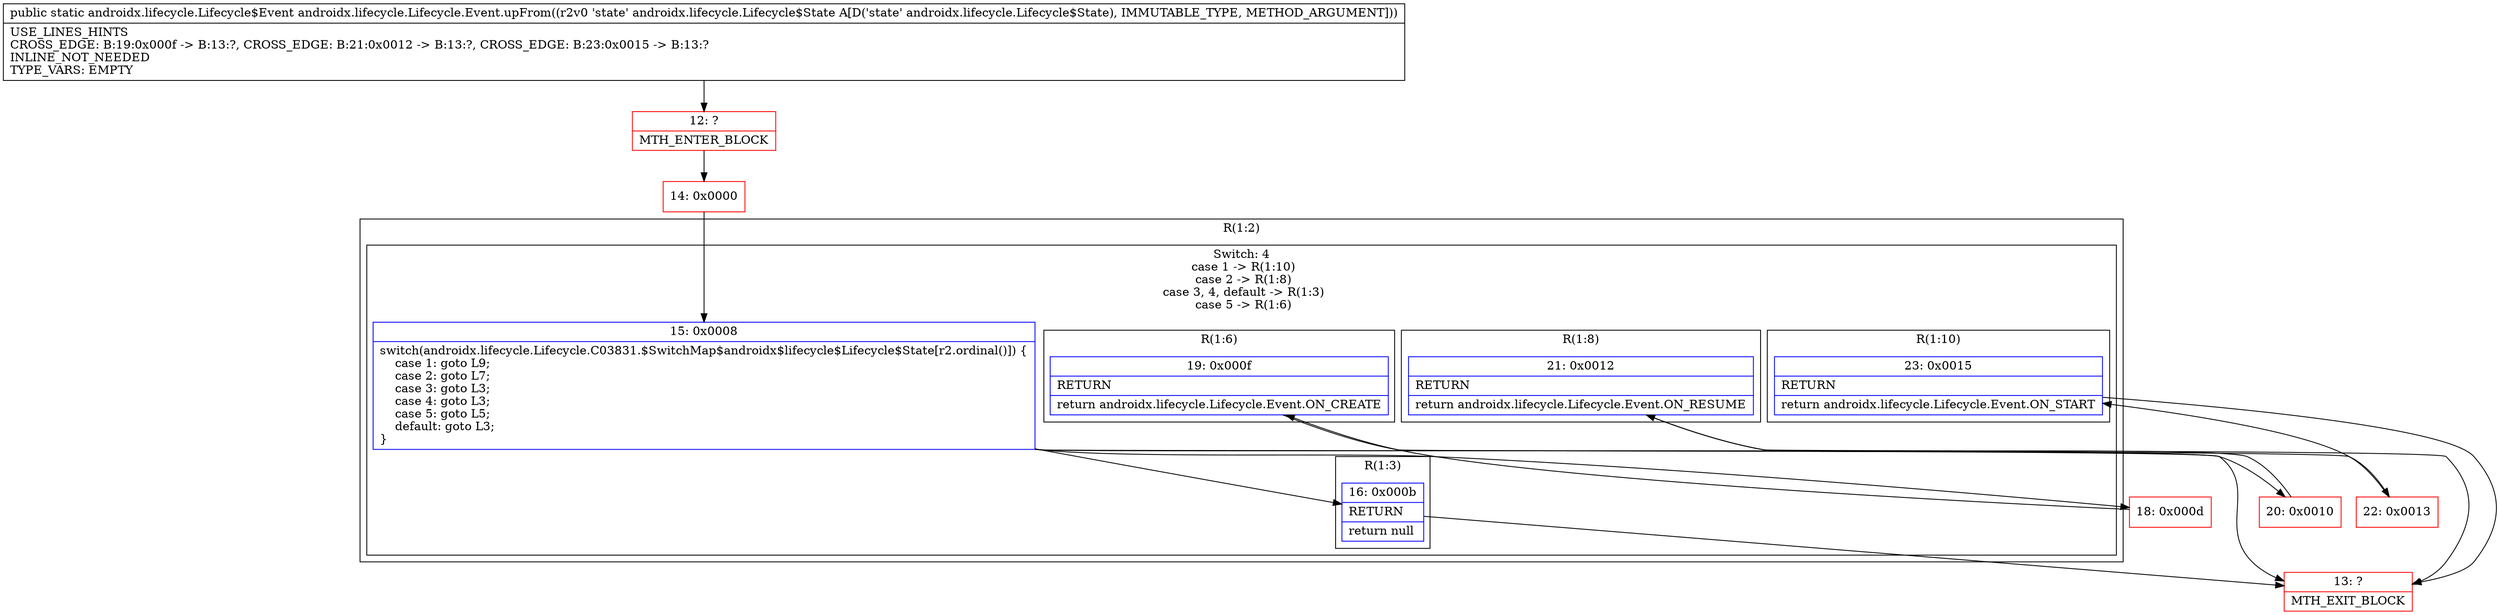 digraph "CFG forandroidx.lifecycle.Lifecycle.Event.upFrom(Landroidx\/lifecycle\/Lifecycle$State;)Landroidx\/lifecycle\/Lifecycle$Event;" {
subgraph cluster_Region_423203349 {
label = "R(1:2)";
node [shape=record,color=blue];
subgraph cluster_SwitchRegion_640987067 {
label = "Switch: 4
 case 1 -> R(1:10)
 case 2 -> R(1:8)
 case 3, 4, default -> R(1:3)
 case 5 -> R(1:6)";
node [shape=record,color=blue];
Node_15 [shape=record,label="{15\:\ 0x0008|switch(androidx.lifecycle.Lifecycle.C03831.$SwitchMap$androidx$lifecycle$Lifecycle$State[r2.ordinal()]) \{\l    case 1: goto L9;\l    case 2: goto L7;\l    case 3: goto L3;\l    case 4: goto L3;\l    case 5: goto L5;\l    default: goto L3;\l\}\l}"];
subgraph cluster_Region_1883033979 {
label = "R(1:10)";
node [shape=record,color=blue];
Node_23 [shape=record,label="{23\:\ 0x0015|RETURN\l|return androidx.lifecycle.Lifecycle.Event.ON_START\l}"];
}
subgraph cluster_Region_907294440 {
label = "R(1:8)";
node [shape=record,color=blue];
Node_21 [shape=record,label="{21\:\ 0x0012|RETURN\l|return androidx.lifecycle.Lifecycle.Event.ON_RESUME\l}"];
}
subgraph cluster_Region_1667805957 {
label = "R(1:3)";
node [shape=record,color=blue];
Node_16 [shape=record,label="{16\:\ 0x000b|RETURN\l|return null\l}"];
}
subgraph cluster_Region_1621262756 {
label = "R(1:6)";
node [shape=record,color=blue];
Node_19 [shape=record,label="{19\:\ 0x000f|RETURN\l|return androidx.lifecycle.Lifecycle.Event.ON_CREATE\l}"];
}
}
}
Node_12 [shape=record,color=red,label="{12\:\ ?|MTH_ENTER_BLOCK\l}"];
Node_14 [shape=record,color=red,label="{14\:\ 0x0000}"];
Node_13 [shape=record,color=red,label="{13\:\ ?|MTH_EXIT_BLOCK\l}"];
Node_18 [shape=record,color=red,label="{18\:\ 0x000d}"];
Node_20 [shape=record,color=red,label="{20\:\ 0x0010}"];
Node_22 [shape=record,color=red,label="{22\:\ 0x0013}"];
MethodNode[shape=record,label="{public static androidx.lifecycle.Lifecycle$Event androidx.lifecycle.Lifecycle.Event.upFrom((r2v0 'state' androidx.lifecycle.Lifecycle$State A[D('state' androidx.lifecycle.Lifecycle$State), IMMUTABLE_TYPE, METHOD_ARGUMENT]))  | USE_LINES_HINTS\lCROSS_EDGE: B:19:0x000f \-\> B:13:?, CROSS_EDGE: B:21:0x0012 \-\> B:13:?, CROSS_EDGE: B:23:0x0015 \-\> B:13:?\lINLINE_NOT_NEEDED\lTYPE_VARS: EMPTY\l}"];
MethodNode -> Node_12;Node_15 -> Node_16;
Node_15 -> Node_18;
Node_15 -> Node_20;
Node_15 -> Node_22;
Node_23 -> Node_13;
Node_21 -> Node_13;
Node_16 -> Node_13;
Node_19 -> Node_13;
Node_12 -> Node_14;
Node_14 -> Node_15;
Node_18 -> Node_19;
Node_20 -> Node_21;
Node_22 -> Node_23;
}


